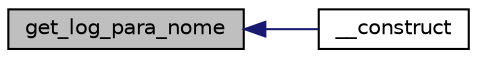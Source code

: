 digraph "get_log_para_nome"
{
  edge [fontname="Helvetica",fontsize="10",labelfontname="Helvetica",labelfontsize="10"];
  node [fontname="Helvetica",fontsize="10",shape=record];
  rankdir="LR";
  Node36 [label="get_log_para_nome",height=0.2,width=0.4,color="black", fillcolor="grey75", style="filled", fontcolor="black"];
  Node36 -> Node37 [dir="back",color="midnightblue",fontsize="10",style="solid",fontname="Helvetica"];
  Node37 [label="__construct",height=0.2,width=0.4,color="black", fillcolor="white", style="filled",URL="$class_class_logs.html#a0c7ba5a301d60f9335443b0e71bcdbb8",tooltip="Data de criação do Log. "];
}
